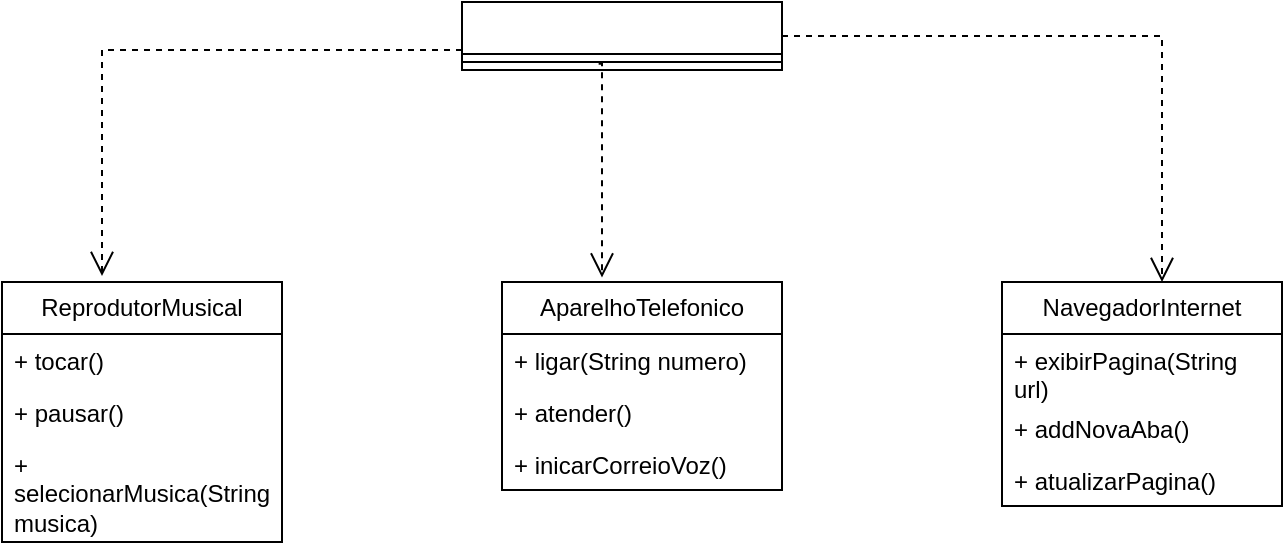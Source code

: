 <mxfile version="26.1.0">
  <diagram name="Page-1" id="b5b7bab2-c9e2-2cf4-8b2a-24fd1a2a6d21">
    <mxGraphModel dx="872" dy="514" grid="1" gridSize="10" guides="1" tooltips="1" connect="1" arrows="1" fold="1" page="1" pageScale="1" pageWidth="827" pageHeight="1169" background="none" math="0" shadow="0">
      <root>
        <mxCell id="0" />
        <mxCell id="1" parent="0" />
        <mxCell id="6e0c8c40b5770093-66" style="edgeStyle=none;rounded=0;html=1;dashed=1;labelBackgroundColor=none;startFill=0;endArrow=open;endFill=0;endSize=10;fontFamily=Verdana;fontSize=10;entryX=1.013;entryY=0.444;entryPerimeter=0;" parent="1" target="6e0c8c40b5770093-43" edge="1">
          <mxGeometry relative="1" as="geometry">
            <mxPoint x="664.688" y="594.5" as="sourcePoint" />
          </mxGeometry>
        </mxCell>
        <mxCell id="6e0c8c40b5770093-58" style="rounded=0;html=1;dashed=1;labelBackgroundColor=none;startFill=0;endArrow=open;endFill=0;endSize=10;fontFamily=Verdana;fontSize=10;edgeStyle=elbowEdgeStyle;exitX=0;exitY=0.5;exitDx=0;exitDy=0;" parent="1" edge="1">
          <mxGeometry relative="1" as="geometry">
            <mxPoint x="310" y="164" as="sourcePoint" />
            <mxPoint x="130" y="277" as="targetPoint" />
            <Array as="points">
              <mxPoint x="130" y="197" />
            </Array>
          </mxGeometry>
        </mxCell>
        <mxCell id="sMQweavt8iw6zoUTRGzT-21" value="&lt;font data-darkreader-inline-bgcolor=&quot;&quot; data-darkreader-inline-color=&quot;&quot; style=&quot;--darkreader-inline-color: var(--darkreader-text-ffffff, #e8e6e3); --darkreader-inline-bgcolor: var(--darkreader-background-ffffff, #181a1b); color: rgb(255, 255, 255); background-color: rgb(255, 255, 255);&quot;&gt;Iphone&lt;/font&gt;" style="swimlane;fontStyle=1;align=center;verticalAlign=top;childLayout=stackLayout;horizontal=1;startSize=26;horizontalStack=0;resizeParent=1;resizeParentMax=0;resizeLast=0;collapsible=1;marginBottom=0;whiteSpace=wrap;html=1;" vertex="1" parent="1">
          <mxGeometry x="310" y="140" width="160" height="34" as="geometry">
            <mxRectangle x="334" y="140" width="80" height="50" as="alternateBounds" />
          </mxGeometry>
        </mxCell>
        <mxCell id="sMQweavt8iw6zoUTRGzT-23" value="" style="line;strokeWidth=1;fillColor=none;align=left;verticalAlign=middle;spacingTop=-1;spacingLeft=3;spacingRight=3;rotatable=0;labelPosition=right;points=[];portConstraint=eastwest;strokeColor=inherit;" vertex="1" parent="sMQweavt8iw6zoUTRGzT-21">
          <mxGeometry y="26" width="160" height="8" as="geometry" />
        </mxCell>
        <mxCell id="sMQweavt8iw6zoUTRGzT-26" value="ReprodutorMusical" style="swimlane;fontStyle=0;childLayout=stackLayout;horizontal=1;startSize=26;fillColor=none;horizontalStack=0;resizeParent=1;resizeParentMax=0;resizeLast=0;collapsible=1;marginBottom=0;whiteSpace=wrap;html=1;" vertex="1" parent="1">
          <mxGeometry x="80" y="280" width="140" height="130" as="geometry" />
        </mxCell>
        <mxCell id="sMQweavt8iw6zoUTRGzT-27" value="+ tocar()" style="text;strokeColor=none;fillColor=none;align=left;verticalAlign=top;spacingLeft=4;spacingRight=4;overflow=hidden;rotatable=0;points=[[0,0.5],[1,0.5]];portConstraint=eastwest;whiteSpace=wrap;html=1;" vertex="1" parent="sMQweavt8iw6zoUTRGzT-26">
          <mxGeometry y="26" width="140" height="26" as="geometry" />
        </mxCell>
        <mxCell id="sMQweavt8iw6zoUTRGzT-28" value="+ pausar()" style="text;strokeColor=none;fillColor=none;align=left;verticalAlign=top;spacingLeft=4;spacingRight=4;overflow=hidden;rotatable=0;points=[[0,0.5],[1,0.5]];portConstraint=eastwest;whiteSpace=wrap;html=1;" vertex="1" parent="sMQweavt8iw6zoUTRGzT-26">
          <mxGeometry y="52" width="140" height="26" as="geometry" />
        </mxCell>
        <mxCell id="sMQweavt8iw6zoUTRGzT-29" value="+ selecionarMusica(String musica)" style="text;strokeColor=none;fillColor=none;align=left;verticalAlign=top;spacingLeft=4;spacingRight=4;overflow=hidden;rotatable=0;points=[[0,0.5],[1,0.5]];portConstraint=eastwest;whiteSpace=wrap;html=1;" vertex="1" parent="sMQweavt8iw6zoUTRGzT-26">
          <mxGeometry y="78" width="140" height="52" as="geometry" />
        </mxCell>
        <mxCell id="sMQweavt8iw6zoUTRGzT-30" value="AparelhoTelefonico" style="swimlane;fontStyle=0;childLayout=stackLayout;horizontal=1;startSize=26;fillColor=none;horizontalStack=0;resizeParent=1;resizeParentMax=0;resizeLast=0;collapsible=1;marginBottom=0;whiteSpace=wrap;html=1;" vertex="1" parent="1">
          <mxGeometry x="330" y="280" width="140" height="104" as="geometry" />
        </mxCell>
        <mxCell id="sMQweavt8iw6zoUTRGzT-31" value="+ ligar(String numero)" style="text;strokeColor=none;fillColor=none;align=left;verticalAlign=top;spacingLeft=4;spacingRight=4;overflow=hidden;rotatable=0;points=[[0,0.5],[1,0.5]];portConstraint=eastwest;whiteSpace=wrap;html=1;" vertex="1" parent="sMQweavt8iw6zoUTRGzT-30">
          <mxGeometry y="26" width="140" height="26" as="geometry" />
        </mxCell>
        <mxCell id="sMQweavt8iw6zoUTRGzT-32" value="+ atender()" style="text;strokeColor=none;fillColor=none;align=left;verticalAlign=top;spacingLeft=4;spacingRight=4;overflow=hidden;rotatable=0;points=[[0,0.5],[1,0.5]];portConstraint=eastwest;whiteSpace=wrap;html=1;" vertex="1" parent="sMQweavt8iw6zoUTRGzT-30">
          <mxGeometry y="52" width="140" height="26" as="geometry" />
        </mxCell>
        <mxCell id="sMQweavt8iw6zoUTRGzT-33" value="+ inicarCorreioVoz()" style="text;strokeColor=none;fillColor=none;align=left;verticalAlign=top;spacingLeft=4;spacingRight=4;overflow=hidden;rotatable=0;points=[[0,0.5],[1,0.5]];portConstraint=eastwest;whiteSpace=wrap;html=1;" vertex="1" parent="sMQweavt8iw6zoUTRGzT-30">
          <mxGeometry y="78" width="140" height="26" as="geometry" />
        </mxCell>
        <mxCell id="sMQweavt8iw6zoUTRGzT-34" value="NavegadorInternet" style="swimlane;fontStyle=0;childLayout=stackLayout;horizontal=1;startSize=26;fillColor=none;horizontalStack=0;resizeParent=1;resizeParentMax=0;resizeLast=0;collapsible=1;marginBottom=0;whiteSpace=wrap;html=1;" vertex="1" parent="1">
          <mxGeometry x="580" y="280" width="140" height="112" as="geometry" />
        </mxCell>
        <mxCell id="sMQweavt8iw6zoUTRGzT-35" value="+ exibirPagina(String url)" style="text;strokeColor=none;fillColor=none;align=left;verticalAlign=top;spacingLeft=4;spacingRight=4;overflow=hidden;rotatable=0;points=[[0,0.5],[1,0.5]];portConstraint=eastwest;whiteSpace=wrap;html=1;" vertex="1" parent="sMQweavt8iw6zoUTRGzT-34">
          <mxGeometry y="26" width="140" height="34" as="geometry" />
        </mxCell>
        <mxCell id="sMQweavt8iw6zoUTRGzT-36" value="+ addNovaAba()" style="text;strokeColor=none;fillColor=none;align=left;verticalAlign=top;spacingLeft=4;spacingRight=4;overflow=hidden;rotatable=0;points=[[0,0.5],[1,0.5]];portConstraint=eastwest;whiteSpace=wrap;html=1;" vertex="1" parent="sMQweavt8iw6zoUTRGzT-34">
          <mxGeometry y="60" width="140" height="26" as="geometry" />
        </mxCell>
        <mxCell id="sMQweavt8iw6zoUTRGzT-37" value="+ atualizarPagina()" style="text;strokeColor=none;fillColor=none;align=left;verticalAlign=top;spacingLeft=4;spacingRight=4;overflow=hidden;rotatable=0;points=[[0,0.5],[1,0.5]];portConstraint=eastwest;whiteSpace=wrap;html=1;" vertex="1" parent="sMQweavt8iw6zoUTRGzT-34">
          <mxGeometry y="86" width="140" height="26" as="geometry" />
        </mxCell>
        <mxCell id="sMQweavt8iw6zoUTRGzT-38" style="rounded=0;html=1;dashed=1;labelBackgroundColor=none;startFill=0;endArrow=open;endFill=0;endSize=10;fontFamily=Verdana;fontSize=10;edgeStyle=elbowEdgeStyle;exitX=0.427;exitY=0.603;exitDx=0;exitDy=0;exitPerimeter=0;entryX=0.36;entryY=-0.022;entryDx=0;entryDy=0;entryPerimeter=0;" edge="1" parent="1" source="sMQweavt8iw6zoUTRGzT-23" target="sMQweavt8iw6zoUTRGzT-30">
          <mxGeometry relative="1" as="geometry">
            <mxPoint x="380" y="190" as="sourcePoint" />
            <mxPoint x="380" y="270" as="targetPoint" />
            <Array as="points">
              <mxPoint x="380" y="220" />
            </Array>
          </mxGeometry>
        </mxCell>
        <mxCell id="sMQweavt8iw6zoUTRGzT-39" style="rounded=0;html=1;dashed=1;labelBackgroundColor=none;startFill=0;endArrow=open;endFill=0;endSize=10;fontFamily=Verdana;fontSize=10;edgeStyle=elbowEdgeStyle;exitX=1;exitY=0.5;exitDx=0;exitDy=0;" edge="1" parent="1" source="sMQweavt8iw6zoUTRGzT-21">
          <mxGeometry relative="1" as="geometry">
            <mxPoint x="660" y="170" as="sourcePoint" />
            <mxPoint x="660" y="280" as="targetPoint" />
            <Array as="points">
              <mxPoint x="660" y="220" />
            </Array>
          </mxGeometry>
        </mxCell>
      </root>
    </mxGraphModel>
  </diagram>
</mxfile>
